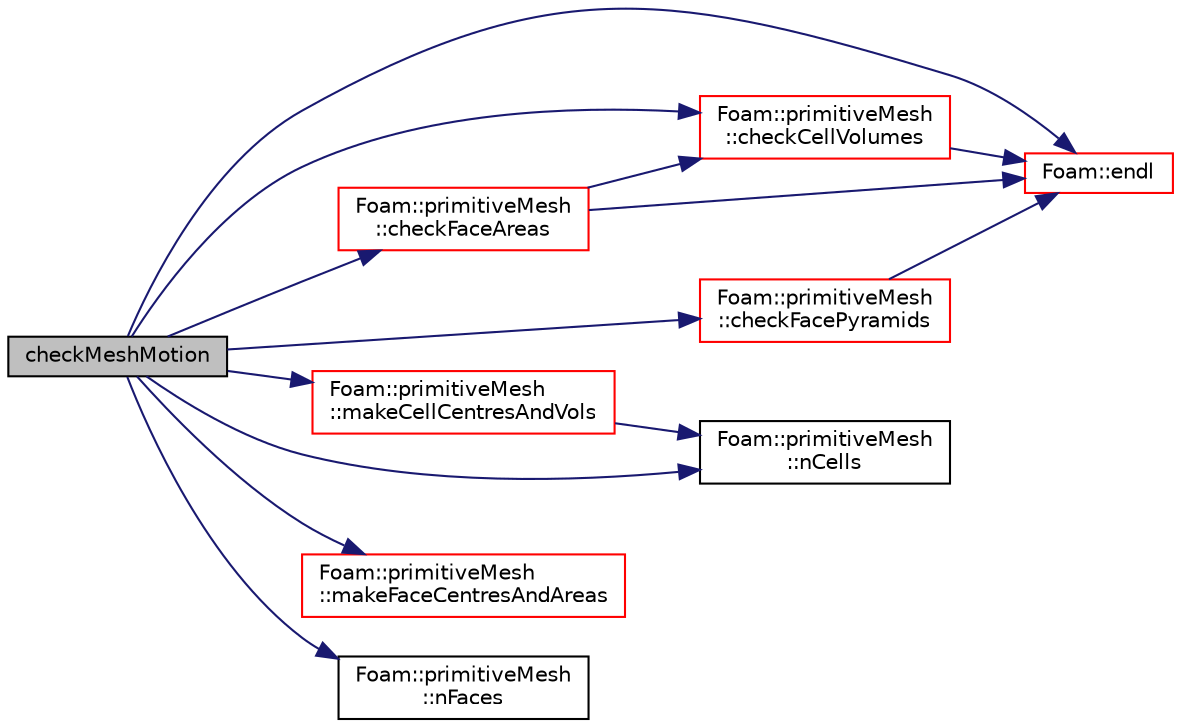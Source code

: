digraph "checkMeshMotion"
{
  bgcolor="transparent";
  edge [fontname="Helvetica",fontsize="10",labelfontname="Helvetica",labelfontsize="10"];
  node [fontname="Helvetica",fontsize="10",shape=record];
  rankdir="LR";
  Node26464 [label="checkMeshMotion",height=0.2,width=0.4,color="black", fillcolor="grey75", style="filled", fontcolor="black"];
  Node26464 -> Node26465 [color="midnightblue",fontsize="10",style="solid",fontname="Helvetica"];
  Node26465 [label="Foam::primitiveMesh\l::checkCellVolumes",height=0.2,width=0.4,color="red",URL="$a28685.html#aa29ca6f1bc204f12a597314925ce4b19",tooltip="Check for negative cell volumes. "];
  Node26465 -> Node26466 [color="midnightblue",fontsize="10",style="solid",fontname="Helvetica"];
  Node26466 [label="Foam::endl",height=0.2,width=0.4,color="red",URL="$a21851.html#a2db8fe02a0d3909e9351bb4275b23ce4",tooltip="Add newline and flush stream. "];
  Node26464 -> Node26794 [color="midnightblue",fontsize="10",style="solid",fontname="Helvetica"];
  Node26794 [label="Foam::primitiveMesh\l::checkFaceAreas",height=0.2,width=0.4,color="red",URL="$a28685.html#aaa09a8d6d429e13cf0216da363d1da67",tooltip="Check for negative face areas. "];
  Node26794 -> Node26466 [color="midnightblue",fontsize="10",style="solid",fontname="Helvetica"];
  Node26794 -> Node26465 [color="midnightblue",fontsize="10",style="solid",fontname="Helvetica"];
  Node26464 -> Node26496 [color="midnightblue",fontsize="10",style="solid",fontname="Helvetica"];
  Node26496 [label="Foam::primitiveMesh\l::checkFacePyramids",height=0.2,width=0.4,color="red",URL="$a28685.html#a7c528f2c0c4fe0a2faa868e126a4ddef",tooltip="Check face pyramid volume. "];
  Node26496 -> Node26466 [color="midnightblue",fontsize="10",style="solid",fontname="Helvetica"];
  Node26464 -> Node26466 [color="midnightblue",fontsize="10",style="solid",fontname="Helvetica"];
  Node26464 -> Node26614 [color="midnightblue",fontsize="10",style="solid",fontname="Helvetica"];
  Node26614 [label="Foam::primitiveMesh\l::makeCellCentresAndVols",height=0.2,width=0.4,color="red",URL="$a28685.html#a6941f58797a671377ff89d3b84cedf19"];
  Node26614 -> Node26593 [color="midnightblue",fontsize="10",style="solid",fontname="Helvetica"];
  Node26593 [label="Foam::primitiveMesh\l::nCells",height=0.2,width=0.4,color="black",URL="$a28685.html#a13b94bdb0926552bf78ad5210a73a3d5"];
  Node26464 -> Node26608 [color="midnightblue",fontsize="10",style="solid",fontname="Helvetica"];
  Node26608 [label="Foam::primitiveMesh\l::makeFaceCentresAndAreas",height=0.2,width=0.4,color="red",URL="$a28685.html#a4925b70eed5a8306297759fcf4afa008"];
  Node26464 -> Node26593 [color="midnightblue",fontsize="10",style="solid",fontname="Helvetica"];
  Node26464 -> Node26594 [color="midnightblue",fontsize="10",style="solid",fontname="Helvetica"];
  Node26594 [label="Foam::primitiveMesh\l::nFaces",height=0.2,width=0.4,color="black",URL="$a28685.html#abe602c985a3c9ffa67176e969e77ca6f"];
}
